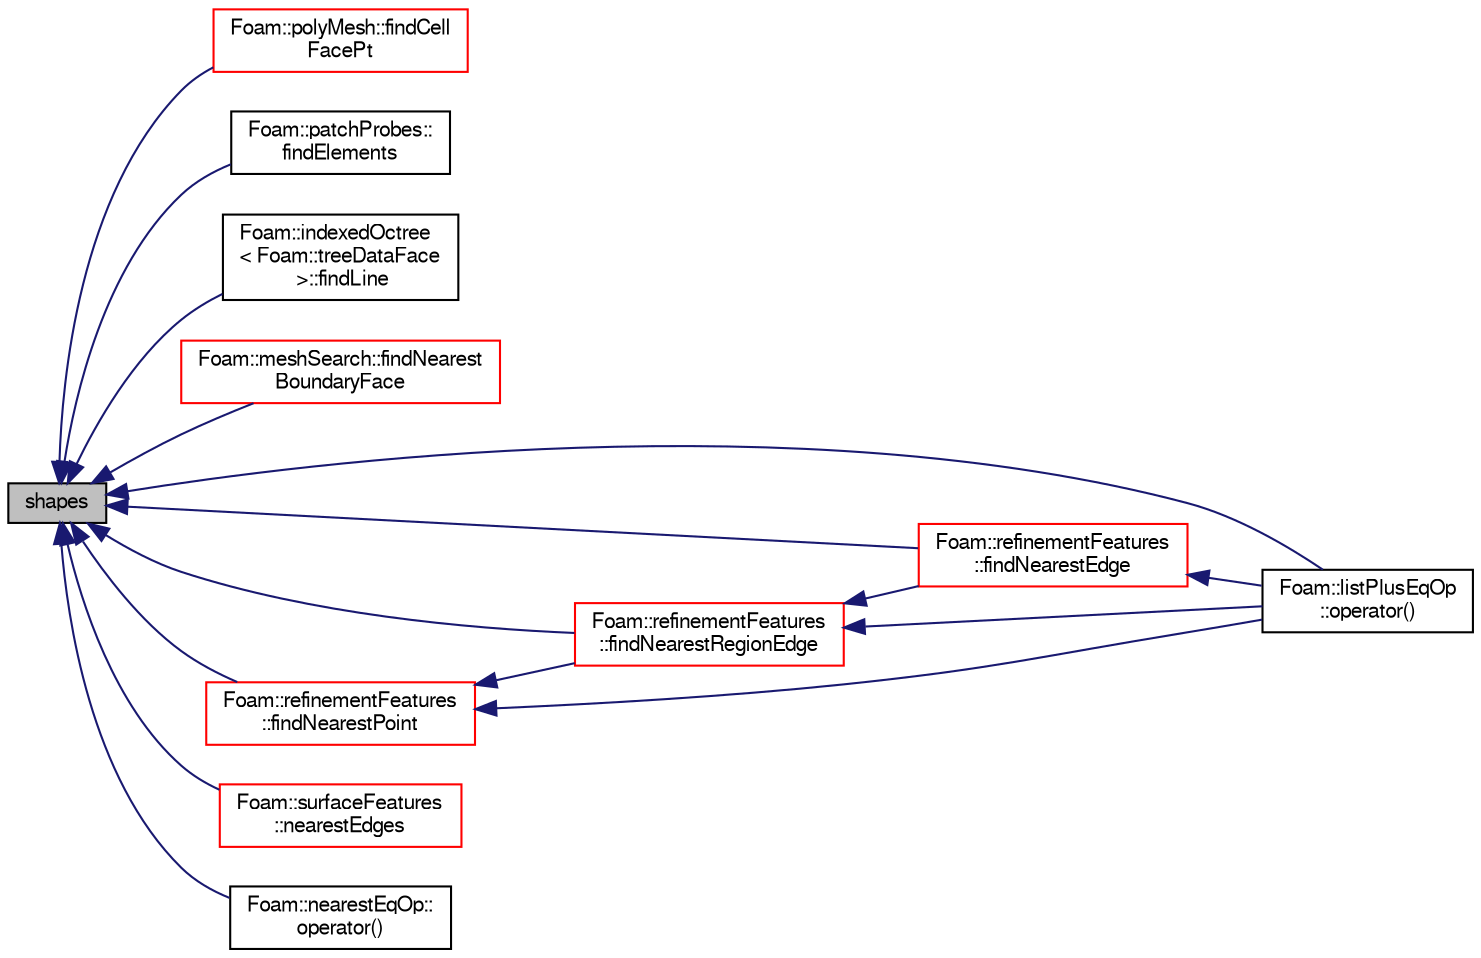 digraph "shapes"
{
  bgcolor="transparent";
  edge [fontname="FreeSans",fontsize="10",labelfontname="FreeSans",labelfontsize="10"];
  node [fontname="FreeSans",fontsize="10",shape=record];
  rankdir="LR";
  Node50 [label="shapes",height=0.2,width=0.4,color="black", fillcolor="grey75", style="filled", fontcolor="black"];
  Node50 -> Node51 [dir="back",color="midnightblue",fontsize="10",style="solid",fontname="FreeSans"];
  Node51 [label="Foam::polyMesh::findCell\lFacePt",height=0.2,width=0.4,color="red",URL="$a27410.html#a06fd56b79259f18d15c88a850ad56a03",tooltip="Find the cell, tetFaceI and tetPtI for the given position. "];
  Node50 -> Node58 [dir="back",color="midnightblue",fontsize="10",style="solid",fontname="FreeSans"];
  Node58 [label="Foam::patchProbes::\lfindElements",height=0.2,width=0.4,color="black",URL="$a29262.html#a852f621399b6ee1f3467e69a1d5fe8b4",tooltip="Find elements containing patchProbes. "];
  Node50 -> Node59 [dir="back",color="midnightblue",fontsize="10",style="solid",fontname="FreeSans"];
  Node59 [label="Foam::indexedOctree\l\< Foam::treeDataFace\l \>::findLine",height=0.2,width=0.4,color="black",URL="$a25026.html#af654b41bf89d6e3d50c31030ec6bcb24"];
  Node50 -> Node60 [dir="back",color="midnightblue",fontsize="10",style="solid",fontname="FreeSans"];
  Node60 [label="Foam::meshSearch::findNearest\lBoundaryFace",height=0.2,width=0.4,color="red",URL="$a25118.html#a142f534ff97796d704d77aee66ce5279",tooltip="Find nearest boundary face. "];
  Node50 -> Node71 [dir="back",color="midnightblue",fontsize="10",style="solid",fontname="FreeSans"];
  Node71 [label="Foam::refinementFeatures\l::findNearestEdge",height=0.2,width=0.4,color="red",URL="$a24682.html#a65f7221fcffc8cd4124db95a166c222f",tooltip="Find nearest point on nearest feature edge. Sets. "];
  Node71 -> Node72 [dir="back",color="midnightblue",fontsize="10",style="solid",fontname="FreeSans"];
  Node72 [label="Foam::listPlusEqOp\l::operator()",height=0.2,width=0.4,color="black",URL="$a24626.html#a2bca5855a51bffee2f0fe2aacc4aba10"];
  Node50 -> Node78 [dir="back",color="midnightblue",fontsize="10",style="solid",fontname="FreeSans"];
  Node78 [label="Foam::refinementFeatures\l::findNearestPoint",height=0.2,width=0.4,color="red",URL="$a24682.html#a02ca0be1e44c1ac479b2f0a1e82bada5",tooltip="Find nearest feature point. Sets. "];
  Node78 -> Node72 [dir="back",color="midnightblue",fontsize="10",style="solid",fontname="FreeSans"];
  Node78 -> Node75 [dir="back",color="midnightblue",fontsize="10",style="solid",fontname="FreeSans"];
  Node75 [label="Foam::refinementFeatures\l::findNearestRegionEdge",height=0.2,width=0.4,color="red",URL="$a24682.html#a446be44c7493a941d15d17ae45ba2581",tooltip="Find nearest point on nearest region edge. Sets. "];
  Node75 -> Node72 [dir="back",color="midnightblue",fontsize="10",style="solid",fontname="FreeSans"];
  Node75 -> Node71 [dir="back",color="midnightblue",fontsize="10",style="solid",fontname="FreeSans"];
  Node50 -> Node75 [dir="back",color="midnightblue",fontsize="10",style="solid",fontname="FreeSans"];
  Node50 -> Node79 [dir="back",color="midnightblue",fontsize="10",style="solid",fontname="FreeSans"];
  Node79 [label="Foam::surfaceFeatures\l::nearestEdges",height=0.2,width=0.4,color="red",URL="$a25510.html#a87eba1a1148a3f534ea33e868d2b7dc0",tooltip="Like nearestSamples but now gets nearest point on. "];
  Node50 -> Node72 [dir="back",color="midnightblue",fontsize="10",style="solid",fontname="FreeSans"];
  Node50 -> Node70 [dir="back",color="midnightblue",fontsize="10",style="solid",fontname="FreeSans"];
  Node70 [label="Foam::nearestEqOp::\loperator()",height=0.2,width=0.4,color="black",URL="$a29394.html#a7125bb052e112a423cd8082006cdac3b"];
}
